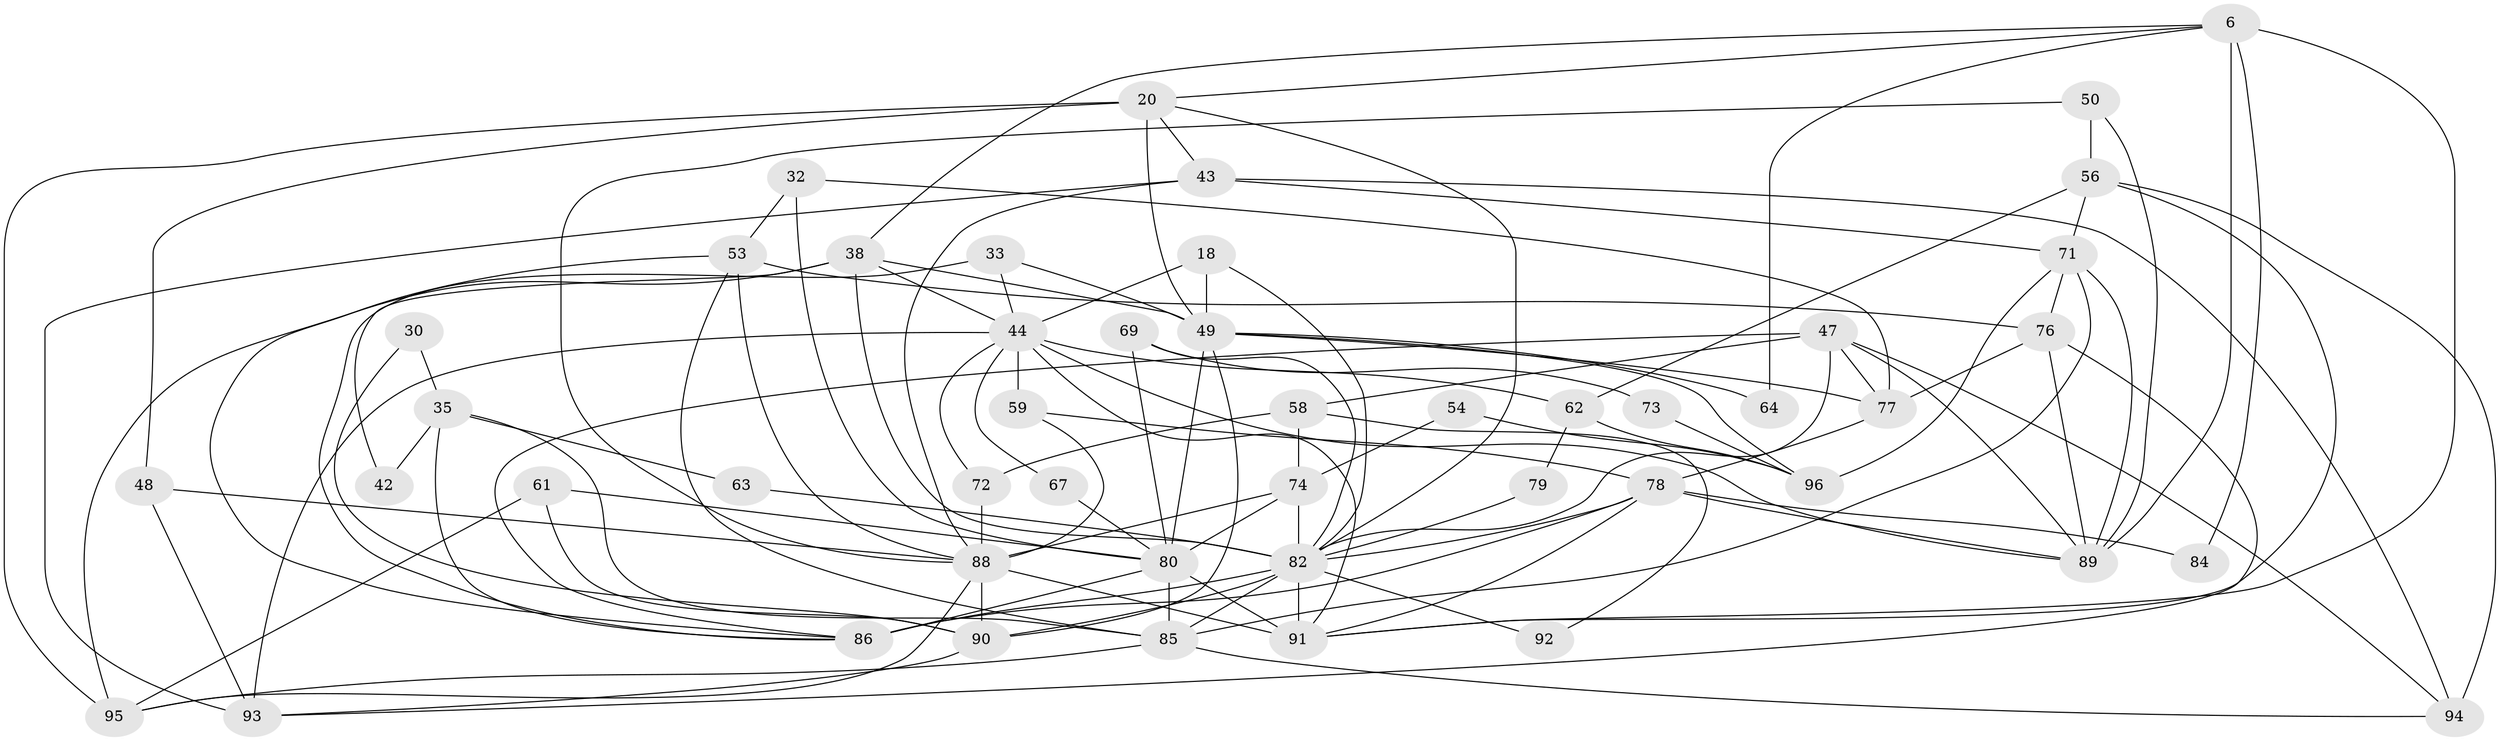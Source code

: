 // original degree distribution, {4: 0.2604166666666667, 2: 0.17708333333333334, 3: 0.23958333333333334, 7: 0.0625, 6: 0.11458333333333333, 5: 0.13541666666666666, 8: 0.010416666666666666}
// Generated by graph-tools (version 1.1) at 2025/53/03/04/25 21:53:26]
// undirected, 48 vertices, 116 edges
graph export_dot {
graph [start="1"]
  node [color=gray90,style=filled];
  6;
  18 [super="+5"];
  20 [super="+17"];
  30;
  32;
  33 [super="+28"];
  35;
  38;
  42;
  43 [super="+39"];
  44 [super="+11+21"];
  47;
  48 [super="+46"];
  49 [super="+40"];
  50;
  53 [super="+16"];
  54;
  56 [super="+4+27"];
  58;
  59;
  61;
  62;
  63;
  64;
  67;
  69 [super="+60"];
  71 [super="+45"];
  72 [super="+26"];
  73;
  74 [super="+13"];
  76 [super="+29"];
  77 [super="+68"];
  78 [super="+36+57"];
  79;
  80 [super="+2+37+66"];
  82 [super="+81"];
  84;
  85 [super="+7+12+75"];
  86 [super="+70+9"];
  88 [super="+22+31"];
  89 [super="+8+65+51"];
  90 [super="+14"];
  91 [super="+87"];
  92;
  93;
  94 [super="+83"];
  95;
  96 [super="+15"];
  6 -- 20;
  6 -- 38;
  6 -- 64;
  6 -- 84;
  6 -- 89 [weight=2];
  6 -- 91;
  18 -- 44 [weight=2];
  18 -- 49;
  18 -- 82;
  20 -- 95 [weight=2];
  20 -- 43;
  20 -- 48;
  20 -- 49 [weight=2];
  20 -- 82;
  30 -- 35;
  30 -- 90;
  32 -- 53;
  32 -- 77;
  32 -- 80;
  33 -- 44;
  33 -- 49;
  33 -- 86 [weight=2];
  35 -- 42;
  35 -- 63;
  35 -- 86;
  35 -- 85;
  38 -- 44;
  38 -- 42;
  38 -- 82;
  38 -- 95;
  38 -- 49;
  43 -- 88;
  43 -- 93;
  43 -- 94;
  43 -- 71;
  44 -- 91;
  44 -- 67;
  44 -- 93 [weight=2];
  44 -- 89 [weight=2];
  44 -- 59;
  44 -- 62;
  44 -- 72;
  47 -- 89;
  47 -- 58;
  47 -- 77 [weight=2];
  47 -- 94;
  47 -- 86;
  47 -- 82;
  48 -- 88;
  48 -- 93;
  49 -- 77;
  49 -- 80 [weight=2];
  49 -- 64;
  49 -- 96;
  49 -- 90;
  50 -- 88;
  50 -- 56;
  50 -- 89;
  53 -- 76;
  53 -- 88;
  53 -- 85;
  53 -- 86;
  54 -- 74;
  54 -- 96;
  56 -- 62;
  56 -- 91;
  56 -- 71;
  56 -- 94 [weight=2];
  58 -- 74;
  58 -- 92;
  58 -- 72;
  59 -- 78;
  59 -- 88;
  61 -- 95;
  61 -- 90;
  61 -- 80;
  62 -- 79;
  62 -- 96;
  63 -- 82;
  67 -- 80 [weight=2];
  69 -- 73;
  69 -- 80;
  69 -- 82 [weight=2];
  71 -- 96 [weight=2];
  71 -- 89 [weight=2];
  71 -- 85;
  71 -- 76;
  72 -- 88;
  73 -- 96;
  74 -- 88 [weight=3];
  74 -- 80;
  74 -- 82 [weight=2];
  76 -- 93;
  76 -- 77;
  76 -- 89;
  77 -- 78;
  78 -- 84;
  78 -- 86 [weight=2];
  78 -- 82;
  78 -- 89 [weight=2];
  78 -- 91;
  79 -- 82;
  80 -- 91 [weight=3];
  80 -- 86 [weight=2];
  80 -- 85 [weight=2];
  82 -- 86 [weight=3];
  82 -- 85 [weight=2];
  82 -- 90;
  82 -- 91;
  82 -- 92;
  85 -- 94;
  85 -- 95;
  88 -- 91;
  88 -- 90;
  88 -- 95;
  90 -- 93 [weight=2];
}
